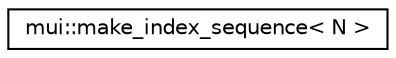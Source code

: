 digraph "Graphical Class Hierarchy"
{
 // LATEX_PDF_SIZE
  edge [fontname="Helvetica",fontsize="10",labelfontname="Helvetica",labelfontsize="10"];
  node [fontname="Helvetica",fontsize="10",shape=record];
  rankdir="LR";
  Node0 [label="mui::make_index_sequence\< N \>",height=0.2,width=0.4,color="black", fillcolor="white", style="filled",URL="$structmui_1_1make__index__sequence.html",tooltip=" "];
}
